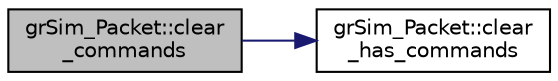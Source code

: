 digraph "grSim_Packet::clear_commands"
{
 // INTERACTIVE_SVG=YES
  edge [fontname="Helvetica",fontsize="10",labelfontname="Helvetica",labelfontsize="10"];
  node [fontname="Helvetica",fontsize="10",shape=record];
  rankdir="LR";
  Node1 [label="grSim_Packet::clear\l_commands",height=0.2,width=0.4,color="black", fillcolor="grey75", style="filled", fontcolor="black"];
  Node1 -> Node2 [color="midnightblue",fontsize="10",style="solid",fontname="Helvetica"];
  Node2 [label="grSim_Packet::clear\l_has_commands",height=0.2,width=0.4,color="black", fillcolor="white", style="filled",URL="$d3/db5/classgr_sim___packet.html#a4a6e0fe00b6a0c7d9fb689cda20940f5"];
}
